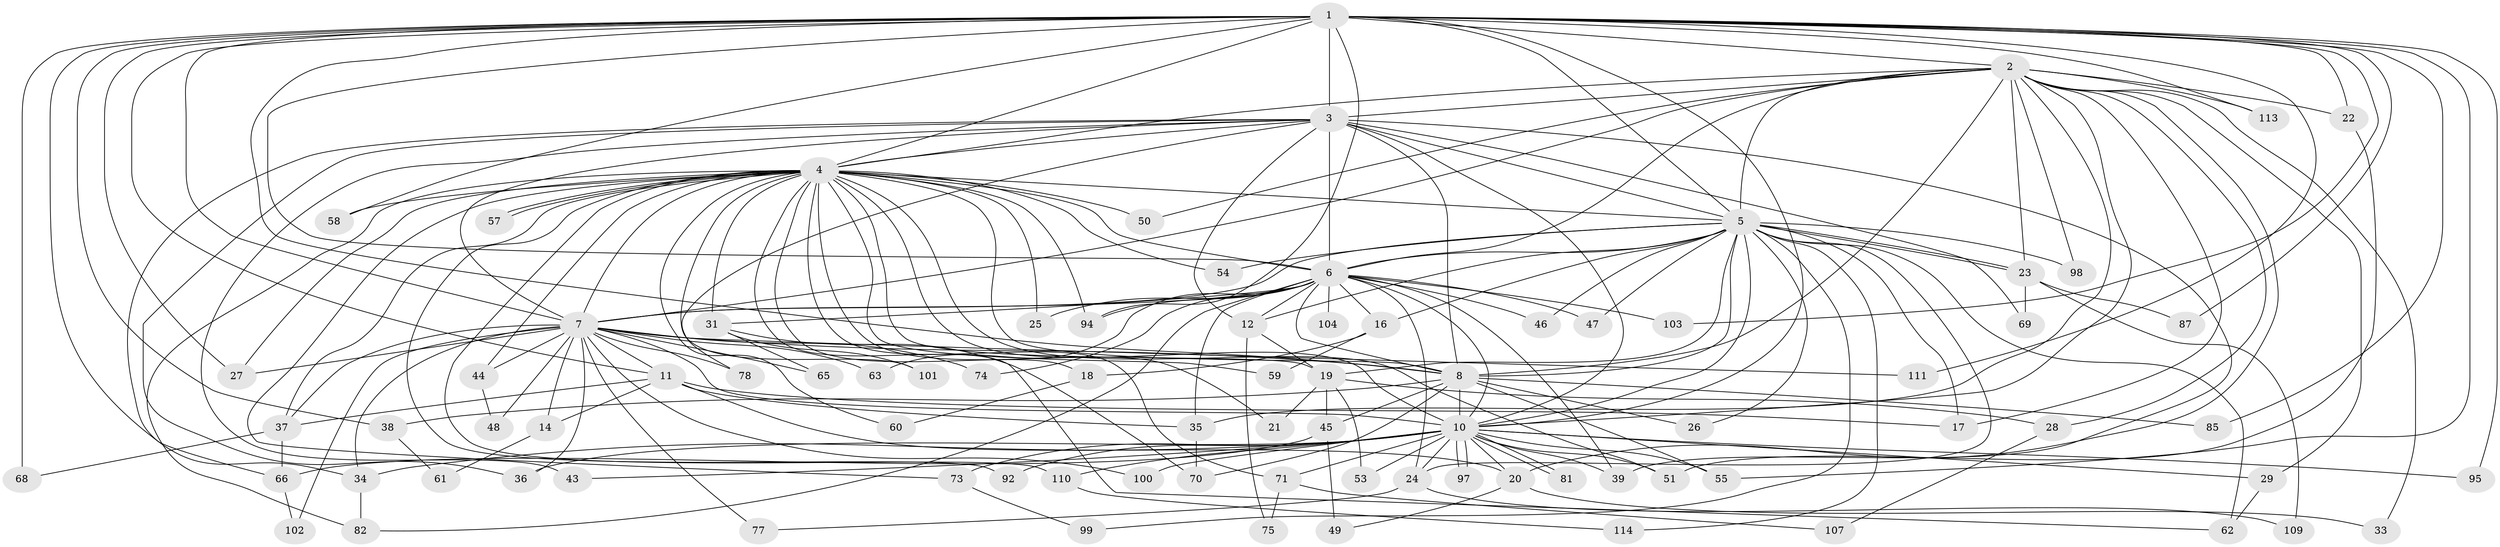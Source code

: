 // Generated by graph-tools (version 1.1) at 2025/51/02/27/25 19:51:43]
// undirected, 85 vertices, 206 edges
graph export_dot {
graph [start="1"]
  node [color=gray90,style=filled];
  1 [super="+13"];
  2 [super="+79"];
  3 [super="+112"];
  4 [super="+72"];
  5 [super="+52"];
  6 [super="+9"];
  7 [super="+108"];
  8 [super="+86"];
  10 [super="+84"];
  11 [super="+15"];
  12;
  14;
  16 [super="+41"];
  17 [super="+96"];
  18;
  19 [super="+40"];
  20 [super="+30"];
  21;
  22;
  23 [super="+32"];
  24 [super="+42"];
  25;
  26;
  27 [super="+56"];
  28;
  29;
  31 [super="+80"];
  33;
  34;
  35;
  36 [super="+106"];
  37 [super="+83"];
  38;
  39 [super="+76"];
  43;
  44;
  45 [super="+90"];
  46;
  47;
  48;
  49;
  50;
  51 [super="+88"];
  53;
  54;
  55 [super="+64"];
  57;
  58;
  59;
  60;
  61;
  62 [super="+67"];
  63;
  65;
  66;
  68;
  69;
  70 [super="+91"];
  71 [super="+89"];
  73;
  74;
  75;
  77;
  78;
  81;
  82 [super="+93"];
  85;
  87;
  92;
  94 [super="+105"];
  95;
  97;
  98;
  99;
  100;
  101;
  102;
  103;
  104;
  107;
  109;
  110;
  111;
  113;
  114;
  1 -- 2;
  1 -- 3;
  1 -- 4;
  1 -- 5;
  1 -- 6 [weight=3];
  1 -- 7;
  1 -- 8;
  1 -- 10;
  1 -- 11;
  1 -- 22;
  1 -- 27;
  1 -- 34;
  1 -- 38;
  1 -- 58;
  1 -- 68;
  1 -- 85;
  1 -- 94;
  1 -- 113;
  1 -- 55;
  1 -- 103;
  1 -- 87;
  1 -- 95;
  1 -- 111;
  2 -- 3;
  2 -- 4 [weight=2];
  2 -- 5;
  2 -- 6 [weight=2];
  2 -- 7;
  2 -- 8;
  2 -- 10;
  2 -- 17;
  2 -- 20;
  2 -- 22;
  2 -- 28;
  2 -- 29;
  2 -- 33;
  2 -- 50;
  2 -- 98;
  2 -- 113;
  2 -- 35;
  2 -- 23;
  3 -- 4;
  3 -- 5;
  3 -- 6 [weight=2];
  3 -- 7;
  3 -- 8;
  3 -- 10;
  3 -- 36;
  3 -- 43;
  3 -- 66;
  3 -- 69;
  3 -- 78;
  3 -- 39;
  3 -- 12;
  4 -- 5;
  4 -- 6 [weight=2];
  4 -- 7;
  4 -- 8;
  4 -- 10;
  4 -- 18;
  4 -- 21;
  4 -- 25;
  4 -- 31;
  4 -- 37;
  4 -- 44;
  4 -- 50;
  4 -- 51;
  4 -- 54;
  4 -- 57;
  4 -- 57;
  4 -- 58;
  4 -- 59;
  4 -- 60;
  4 -- 71;
  4 -- 92;
  4 -- 94;
  4 -- 110;
  4 -- 73;
  4 -- 101;
  4 -- 19;
  4 -- 62;
  4 -- 27;
  4 -- 82;
  5 -- 6 [weight=2];
  5 -- 7 [weight=2];
  5 -- 8;
  5 -- 10 [weight=2];
  5 -- 12;
  5 -- 16;
  5 -- 17;
  5 -- 19;
  5 -- 23;
  5 -- 23;
  5 -- 26;
  5 -- 46;
  5 -- 47;
  5 -- 54;
  5 -- 62;
  5 -- 98;
  5 -- 99;
  5 -- 114;
  5 -- 24;
  6 -- 7 [weight=2];
  6 -- 8 [weight=3];
  6 -- 10 [weight=2];
  6 -- 12;
  6 -- 24;
  6 -- 31 [weight=2];
  6 -- 39;
  6 -- 46;
  6 -- 47;
  6 -- 63;
  6 -- 74;
  6 -- 103;
  6 -- 35;
  6 -- 104;
  6 -- 16;
  6 -- 82;
  6 -- 25;
  6 -- 94;
  7 -- 8;
  7 -- 10;
  7 -- 11 [weight=2];
  7 -- 14;
  7 -- 27;
  7 -- 34;
  7 -- 44;
  7 -- 48;
  7 -- 63;
  7 -- 65;
  7 -- 74;
  7 -- 77;
  7 -- 78;
  7 -- 100;
  7 -- 102;
  7 -- 111;
  7 -- 37;
  7 -- 36;
  8 -- 10;
  8 -- 26;
  8 -- 38;
  8 -- 45;
  8 -- 55;
  8 -- 85;
  8 -- 70;
  10 -- 20;
  10 -- 24;
  10 -- 29;
  10 -- 36;
  10 -- 39;
  10 -- 43;
  10 -- 53;
  10 -- 71 [weight=2];
  10 -- 73;
  10 -- 81;
  10 -- 81;
  10 -- 92;
  10 -- 95;
  10 -- 97;
  10 -- 97;
  10 -- 100;
  10 -- 110;
  10 -- 34;
  10 -- 51;
  10 -- 55;
  11 -- 14;
  11 -- 35;
  11 -- 37;
  11 -- 20;
  11 -- 17;
  12 -- 19;
  12 -- 75;
  14 -- 61;
  16 -- 18 [weight=2];
  16 -- 59;
  18 -- 60;
  19 -- 21;
  19 -- 28;
  19 -- 45;
  19 -- 53;
  20 -- 33;
  20 -- 49;
  22 -- 51;
  23 -- 69;
  23 -- 109;
  23 -- 87;
  24 -- 109;
  24 -- 77;
  28 -- 107;
  29 -- 62;
  31 -- 65;
  31 -- 70;
  31 -- 101;
  34 -- 82;
  35 -- 70;
  37 -- 66;
  37 -- 68;
  38 -- 61;
  44 -- 48;
  45 -- 49;
  45 -- 66;
  66 -- 102;
  71 -- 75;
  71 -- 107;
  73 -- 99;
  110 -- 114;
}
